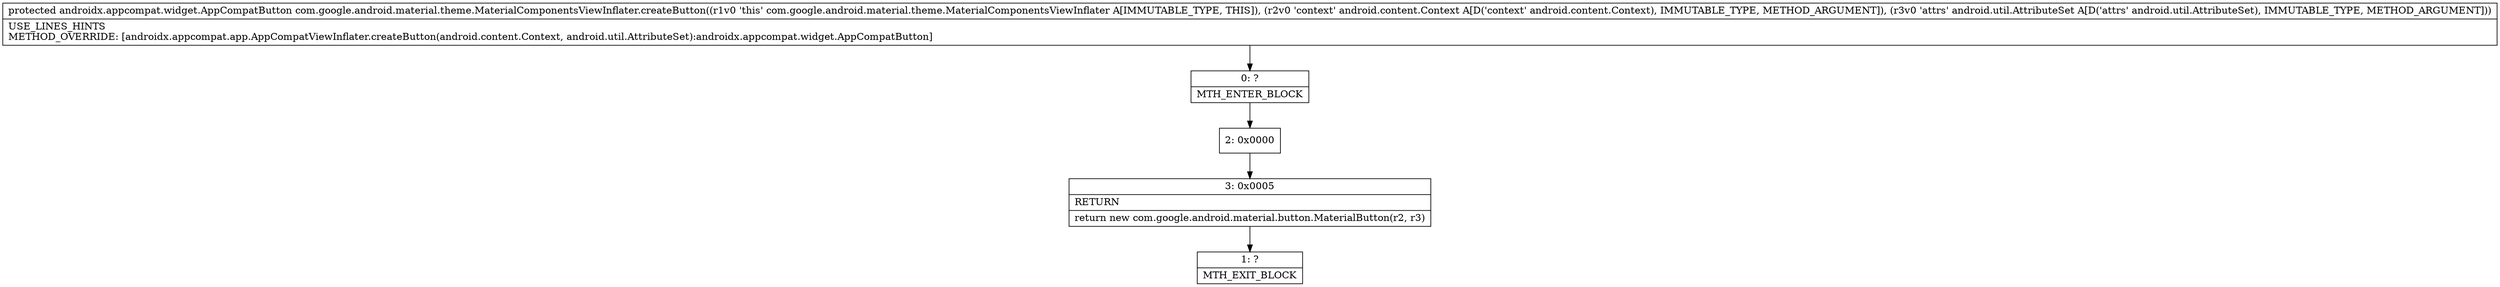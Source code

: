 digraph "CFG forcom.google.android.material.theme.MaterialComponentsViewInflater.createButton(Landroid\/content\/Context;Landroid\/util\/AttributeSet;)Landroidx\/appcompat\/widget\/AppCompatButton;" {
Node_0 [shape=record,label="{0\:\ ?|MTH_ENTER_BLOCK\l}"];
Node_2 [shape=record,label="{2\:\ 0x0000}"];
Node_3 [shape=record,label="{3\:\ 0x0005|RETURN\l|return new com.google.android.material.button.MaterialButton(r2, r3)\l}"];
Node_1 [shape=record,label="{1\:\ ?|MTH_EXIT_BLOCK\l}"];
MethodNode[shape=record,label="{protected androidx.appcompat.widget.AppCompatButton com.google.android.material.theme.MaterialComponentsViewInflater.createButton((r1v0 'this' com.google.android.material.theme.MaterialComponentsViewInflater A[IMMUTABLE_TYPE, THIS]), (r2v0 'context' android.content.Context A[D('context' android.content.Context), IMMUTABLE_TYPE, METHOD_ARGUMENT]), (r3v0 'attrs' android.util.AttributeSet A[D('attrs' android.util.AttributeSet), IMMUTABLE_TYPE, METHOD_ARGUMENT]))  | USE_LINES_HINTS\lMETHOD_OVERRIDE: [androidx.appcompat.app.AppCompatViewInflater.createButton(android.content.Context, android.util.AttributeSet):androidx.appcompat.widget.AppCompatButton]\l}"];
MethodNode -> Node_0;Node_0 -> Node_2;
Node_2 -> Node_3;
Node_3 -> Node_1;
}

